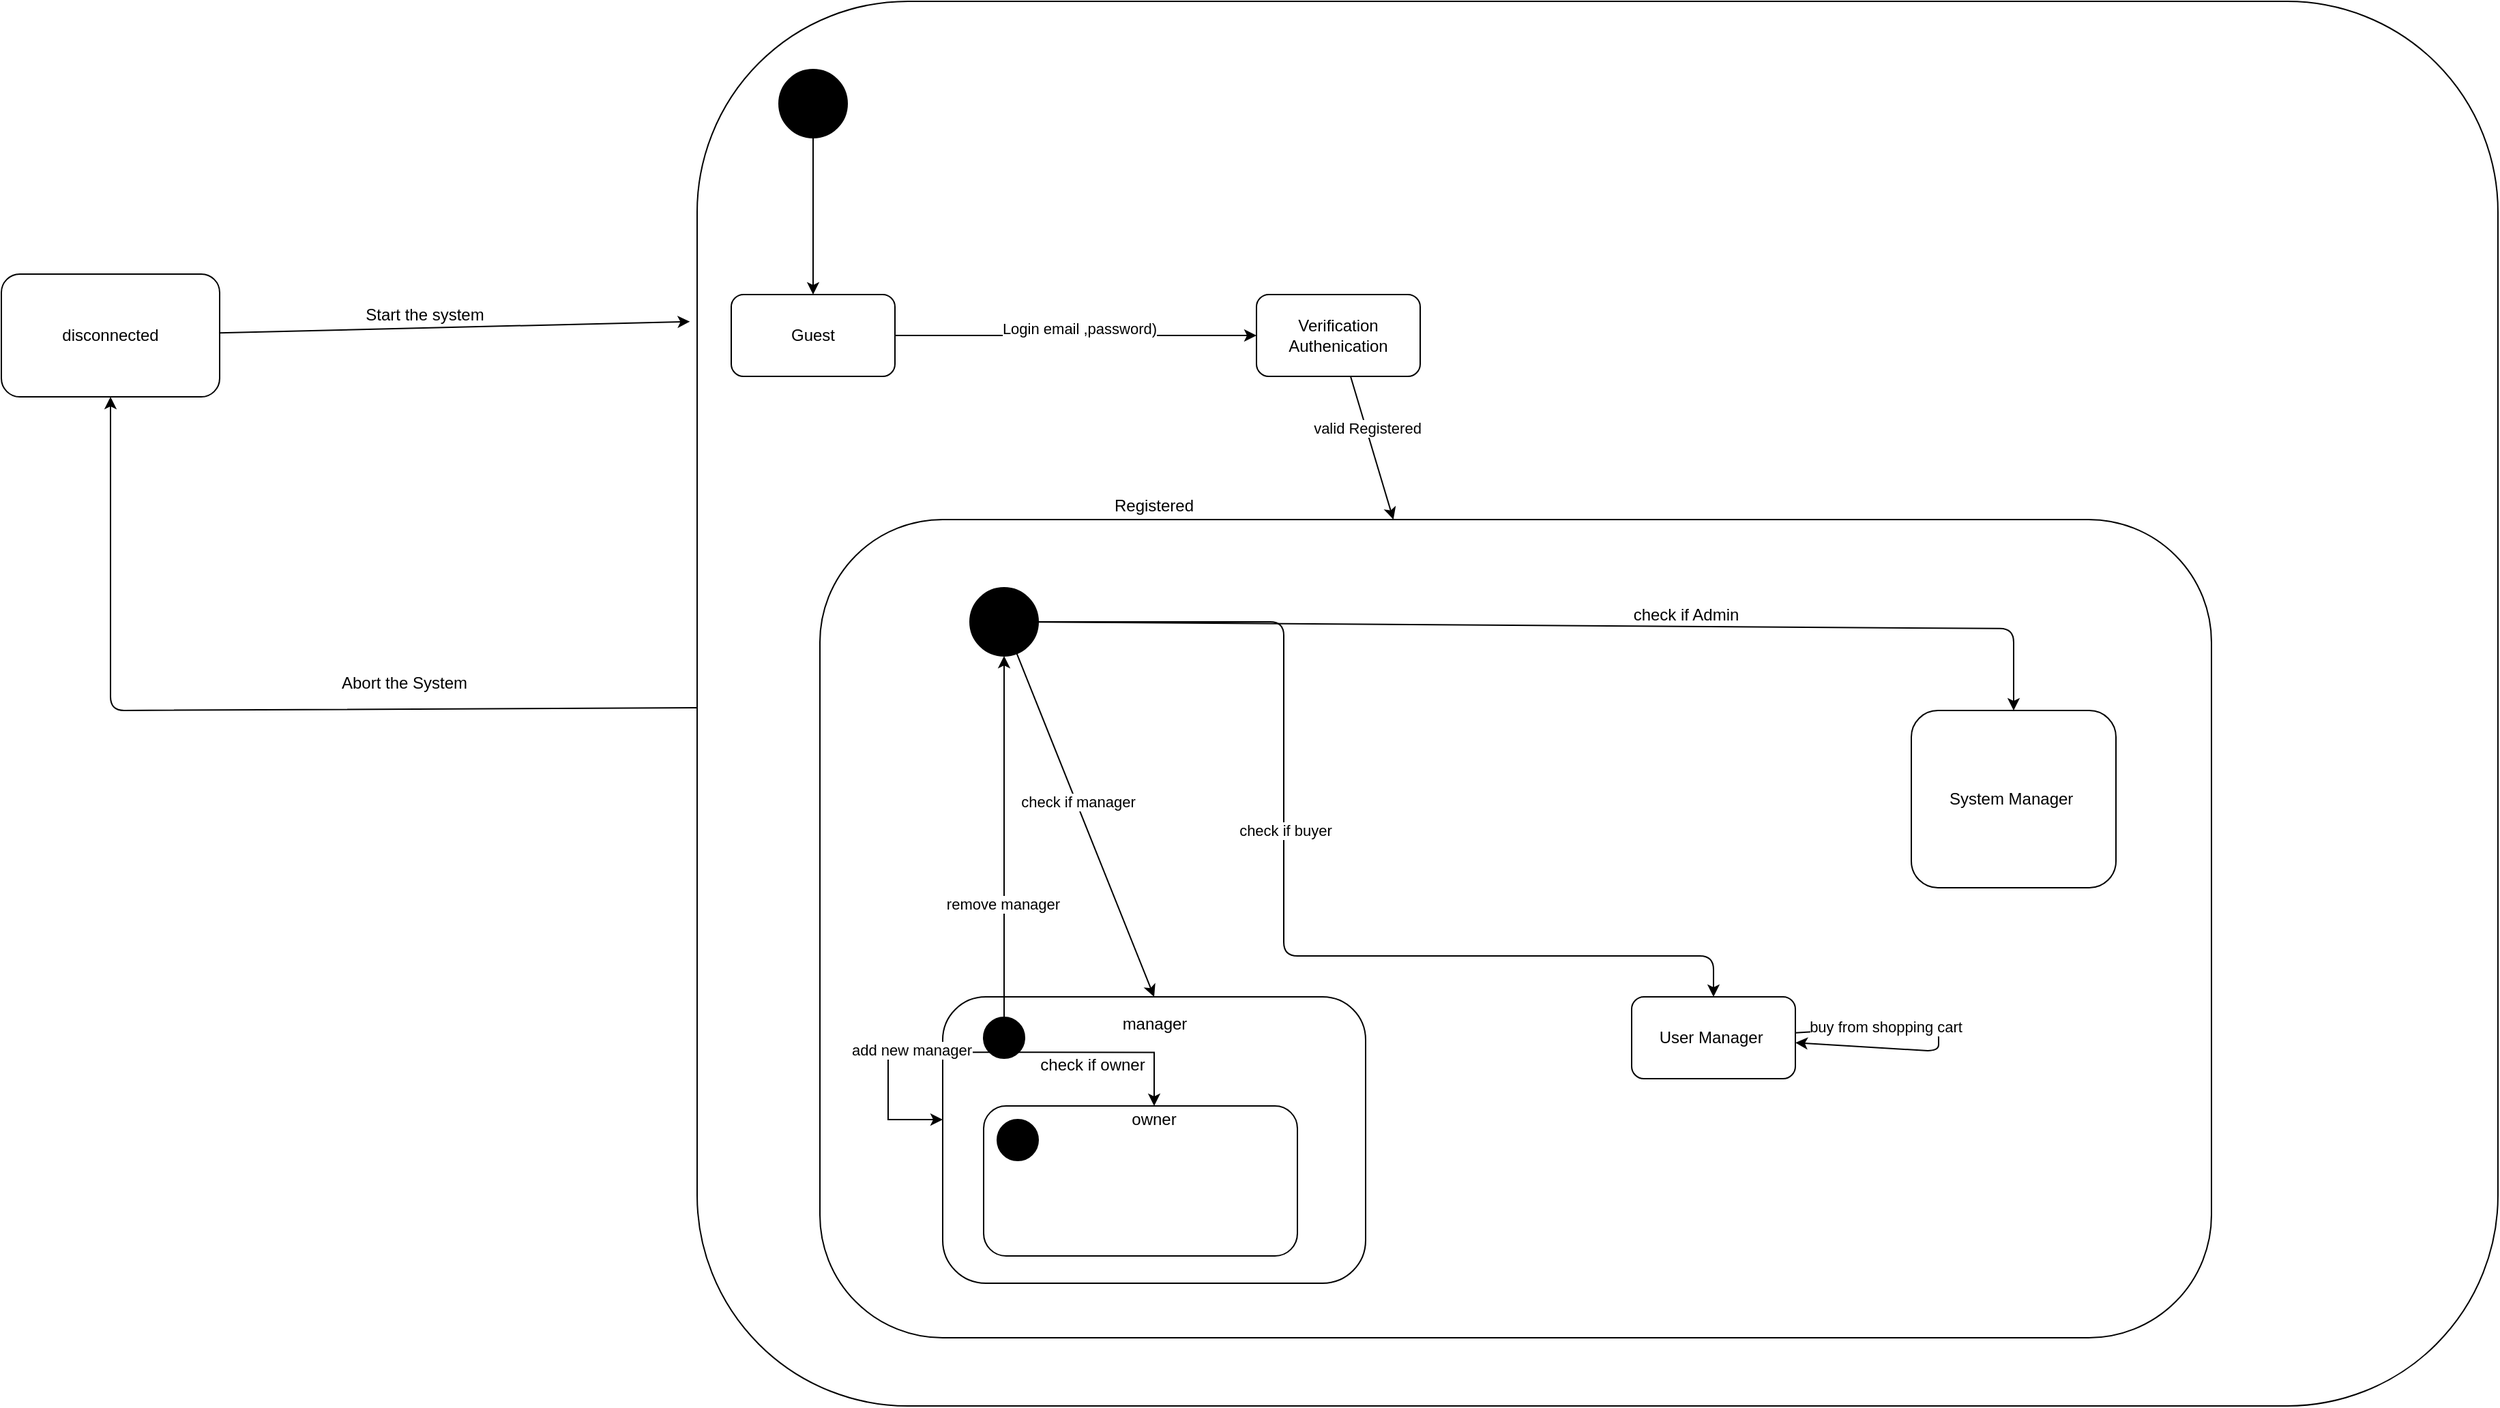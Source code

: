 <mxfile version="14.5.1" type="device"><diagram id="u77bH-BzsMXWx-EunoKc" name="Page-1"><mxGraphModel dx="1826" dy="867" grid="1" gridSize="10" guides="1" tooltips="1" connect="1" arrows="1" fold="1" page="1" pageScale="1" pageWidth="850" pageHeight="1100" math="0" shadow="0"><root><mxCell id="0"/><mxCell id="1" parent="0"/><mxCell id="X8vW9GMA5fH9CIi494bS-3" value="" style="rounded=1;whiteSpace=wrap;html=1;fillColor=#FFFFFF;" vertex="1" parent="1"><mxGeometry x="530" y="50" width="1320" height="1030" as="geometry"/></mxCell><mxCell id="X8vW9GMA5fH9CIi494bS-4" value="" style="endArrow=classic;html=1;entryX=-0.004;entryY=0.228;entryDx=0;entryDy=0;entryPerimeter=0;" edge="1" parent="1" source="X8vW9GMA5fH9CIi494bS-2" target="X8vW9GMA5fH9CIi494bS-3"><mxGeometry width="50" height="50" relative="1" as="geometry"><mxPoint x="540" y="730" as="sourcePoint"/><mxPoint x="590" y="680" as="targetPoint"/></mxGeometry></mxCell><mxCell id="X8vW9GMA5fH9CIi494bS-7" value="" style="endArrow=classic;html=1;" edge="1" parent="1" source="X8vW9GMA5fH9CIi494bS-3" target="X8vW9GMA5fH9CIi494bS-2"><mxGeometry width="50" height="50" relative="1" as="geometry"><mxPoint x="410" y="630" as="sourcePoint"/><mxPoint x="320" y="460" as="targetPoint"/><Array as="points"><mxPoint x="100" y="570"/></Array></mxGeometry></mxCell><mxCell id="X8vW9GMA5fH9CIi494bS-21" value="" style="rounded=1;whiteSpace=wrap;html=1;fillColor=#FFFFFF;" vertex="1" parent="1"><mxGeometry x="620" y="430" width="1020" height="600" as="geometry"/></mxCell><mxCell id="X8vW9GMA5fH9CIi494bS-23" value="" style="shape=mxgraph.bpmn.shape;html=1;verticalLabelPosition=bottom;labelBackgroundColor=#ffffff;verticalAlign=top;align=center;perimeter=ellipsePerimeter;outlineConnect=0;outline=standard;symbol=general;fillColor=#000000;" vertex="1" parent="1"><mxGeometry x="730" y="480" width="50" height="50" as="geometry"/></mxCell><mxCell id="X8vW9GMA5fH9CIi494bS-24" value="" style="endArrow=classic;html=1;entryX=0.5;entryY=0;entryDx=0;entryDy=0;" edge="1" parent="1" source="X8vW9GMA5fH9CIi494bS-23" target="X8vW9GMA5fH9CIi494bS-28"><mxGeometry width="50" height="50" relative="1" as="geometry"><mxPoint x="990" y="550" as="sourcePoint"/><mxPoint x="1040" y="500" as="targetPoint"/><Array as="points"><mxPoint x="1495" y="510"/></Array></mxGeometry></mxCell><mxCell id="X8vW9GMA5fH9CIi494bS-25" value="Registered" style="text;html=1;strokeColor=none;fillColor=none;align=center;verticalAlign=middle;whiteSpace=wrap;rounded=0;" vertex="1" parent="1"><mxGeometry x="845" y="410" width="40" height="20" as="geometry"/></mxCell><mxCell id="X8vW9GMA5fH9CIi494bS-26" value="" style="rounded=1;whiteSpace=wrap;html=1;fillColor=#FFFFFF;" vertex="1" parent="1"><mxGeometry x="710" y="780" width="310" height="210" as="geometry"/></mxCell><mxCell id="X8vW9GMA5fH9CIi494bS-28" value="System Manager&amp;nbsp;" style="rounded=1;whiteSpace=wrap;html=1;fillColor=#FFFFFF;" vertex="1" parent="1"><mxGeometry x="1420" y="570" width="150" height="130" as="geometry"/></mxCell><mxCell id="X8vW9GMA5fH9CIi494bS-29" value="check if Admin" style="text;html=1;strokeColor=none;fillColor=none;align=center;verticalAlign=middle;whiteSpace=wrap;rounded=0;" vertex="1" parent="1"><mxGeometry x="1200" y="490" width="110" height="20" as="geometry"/></mxCell><mxCell id="X8vW9GMA5fH9CIi494bS-30" value="" style="endArrow=classic;html=1;entryX=0.5;entryY=0;entryDx=0;entryDy=0;" edge="1" parent="1" source="X8vW9GMA5fH9CIi494bS-23" target="X8vW9GMA5fH9CIi494bS-26"><mxGeometry width="50" height="50" relative="1" as="geometry"><mxPoint x="770.0" y="515" as="sourcePoint"/><mxPoint x="1225" y="580" as="targetPoint"/><Array as="points"/></mxGeometry></mxCell><mxCell id="X8vW9GMA5fH9CIi494bS-31" value="check if manager" style="edgeLabel;html=1;align=center;verticalAlign=middle;resizable=0;points=[];" vertex="1" connectable="0" parent="X8vW9GMA5fH9CIi494bS-30"><mxGeometry x="-0.135" y="1" relative="1" as="geometry"><mxPoint as="offset"/></mxGeometry></mxCell><mxCell id="X8vW9GMA5fH9CIi494bS-32" value="" style="endArrow=classic;html=1;entryX=0.5;entryY=0;entryDx=0;entryDy=0;" edge="1" parent="1" source="X8vW9GMA5fH9CIi494bS-23" target="X8vW9GMA5fH9CIi494bS-27"><mxGeometry width="50" height="50" relative="1" as="geometry"><mxPoint x="755.752" y="537.57" as="sourcePoint"/><mxPoint x="875.738" y="790" as="targetPoint"/><Array as="points"><mxPoint x="960" y="505"/><mxPoint x="960" y="750"/><mxPoint x="1275" y="750"/></Array></mxGeometry></mxCell><mxCell id="X8vW9GMA5fH9CIi494bS-33" value="check if buyer" style="edgeLabel;html=1;align=center;verticalAlign=middle;resizable=0;points=[];" vertex="1" connectable="0" parent="X8vW9GMA5fH9CIi494bS-32"><mxGeometry x="-0.135" y="1" relative="1" as="geometry"><mxPoint as="offset"/></mxGeometry></mxCell><mxCell id="X8vW9GMA5fH9CIi494bS-39" value="" style="edgeStyle=orthogonalEdgeStyle;rounded=0;orthogonalLoop=1;jettySize=auto;html=1;exitX=0.855;exitY=0.855;exitDx=0;exitDy=0;exitPerimeter=0;" edge="1" parent="1" source="X8vW9GMA5fH9CIi494bS-38" target="X8vW9GMA5fH9CIi494bS-37"><mxGeometry relative="1" as="geometry"/></mxCell><mxCell id="X8vW9GMA5fH9CIi494bS-36" value="manager" style="text;html=1;strokeColor=none;fillColor=none;align=center;verticalAlign=middle;whiteSpace=wrap;rounded=0;" vertex="1" parent="1"><mxGeometry x="817.5" y="790" width="95" height="20" as="geometry"/></mxCell><mxCell id="X8vW9GMA5fH9CIi494bS-38" value="" style="shape=mxgraph.bpmn.shape;html=1;verticalLabelPosition=bottom;labelBackgroundColor=#ffffff;verticalAlign=top;align=center;perimeter=ellipsePerimeter;outlineConnect=0;outline=standard;symbol=general;fillColor=#000000;" vertex="1" parent="1"><mxGeometry x="740" y="795" width="30" height="30" as="geometry"/></mxCell><mxCell id="X8vW9GMA5fH9CIi494bS-40" value="check if owner" style="text;html=1;strokeColor=none;fillColor=none;align=center;verticalAlign=middle;whiteSpace=wrap;rounded=0;" vertex="1" parent="1"><mxGeometry x="780" y="820" width="80" height="20" as="geometry"/></mxCell><mxCell id="X8vW9GMA5fH9CIi494bS-41" value="" style="edgeStyle=orthogonalEdgeStyle;rounded=0;orthogonalLoop=1;jettySize=auto;html=1;exitX=0.855;exitY=0.855;exitDx=0;exitDy=0;exitPerimeter=0;" edge="1" parent="1" source="X8vW9GMA5fH9CIi494bS-38" target="X8vW9GMA5fH9CIi494bS-23"><mxGeometry relative="1" as="geometry"><mxPoint x="775.65" y="830.65" as="sourcePoint"/><mxPoint x="875.0" y="870" as="targetPoint"/><Array as="points"><mxPoint x="766" y="810"/><mxPoint x="755" y="810"/></Array></mxGeometry></mxCell><mxCell id="X8vW9GMA5fH9CIi494bS-42" value="remove manager" style="edgeLabel;html=1;align=center;verticalAlign=middle;resizable=0;points=[];" vertex="1" connectable="0" parent="X8vW9GMA5fH9CIi494bS-41"><mxGeometry x="-0.202" y="1" relative="1" as="geometry"><mxPoint as="offset"/></mxGeometry></mxCell><mxCell id="X8vW9GMA5fH9CIi494bS-43" value="" style="edgeStyle=orthogonalEdgeStyle;rounded=0;orthogonalLoop=1;jettySize=auto;html=1;exitX=0.145;exitY=0.855;exitDx=0;exitDy=0;exitPerimeter=0;" edge="1" parent="1" source="X8vW9GMA5fH9CIi494bS-38" target="X8vW9GMA5fH9CIi494bS-26"><mxGeometry relative="1" as="geometry"><mxPoint x="775.65" y="830.65" as="sourcePoint"/><mxPoint x="875.0" y="870" as="targetPoint"/><Array as="points"><mxPoint x="670" y="821"/><mxPoint x="670" y="870"/></Array></mxGeometry></mxCell><mxCell id="X8vW9GMA5fH9CIi494bS-44" value="add new manager" style="edgeLabel;html=1;align=center;verticalAlign=middle;resizable=0;points=[];" vertex="1" connectable="0" parent="X8vW9GMA5fH9CIi494bS-43"><mxGeometry x="-0.296" y="-2" relative="1" as="geometry"><mxPoint as="offset"/></mxGeometry></mxCell><mxCell id="X8vW9GMA5fH9CIi494bS-46" value="" style="group" vertex="1" connectable="0" parent="1"><mxGeometry x="555" y="100" width="505" height="225" as="geometry"/></mxCell><mxCell id="X8vW9GMA5fH9CIi494bS-10" value="" style="shape=mxgraph.bpmn.shape;html=1;verticalLabelPosition=bottom;labelBackgroundColor=#ffffff;verticalAlign=top;align=center;perimeter=ellipsePerimeter;outlineConnect=0;outline=standard;symbol=general;fillColor=#000000;" vertex="1" parent="X8vW9GMA5fH9CIi494bS-46"><mxGeometry x="35" width="50" height="50" as="geometry"/></mxCell><mxCell id="X8vW9GMA5fH9CIi494bS-12" value="Guest" style="rounded=1;whiteSpace=wrap;html=1;fillColor=#FFFFFF;" vertex="1" parent="X8vW9GMA5fH9CIi494bS-46"><mxGeometry y="165" width="120" height="60" as="geometry"/></mxCell><mxCell id="X8vW9GMA5fH9CIi494bS-15" value="" style="endArrow=classic;html=1;" edge="1" parent="X8vW9GMA5fH9CIi494bS-46" source="X8vW9GMA5fH9CIi494bS-10" target="X8vW9GMA5fH9CIi494bS-12"><mxGeometry width="50" height="50" relative="1" as="geometry"><mxPoint x="125" y="60" as="sourcePoint"/><mxPoint x="175" y="10" as="targetPoint"/></mxGeometry></mxCell><mxCell id="X8vW9GMA5fH9CIi494bS-16" value="" style="endArrow=classic;html=1;exitX=1;exitY=0.5;exitDx=0;exitDy=0;" edge="1" parent="X8vW9GMA5fH9CIi494bS-46" source="X8vW9GMA5fH9CIi494bS-12" target="X8vW9GMA5fH9CIi494bS-17"><mxGeometry width="50" height="50" relative="1" as="geometry"><mxPoint x="70.0" y="60" as="sourcePoint"/><mxPoint x="70.0" y="175" as="targetPoint"/></mxGeometry></mxCell><mxCell id="X8vW9GMA5fH9CIi494bS-18" value="Login email ,password)" style="edgeLabel;html=1;align=center;verticalAlign=middle;resizable=0;points=[];" vertex="1" connectable="0" parent="X8vW9GMA5fH9CIi494bS-16"><mxGeometry x="-0.247" relative="1" as="geometry"><mxPoint x="35" y="-5" as="offset"/></mxGeometry></mxCell><mxCell id="X8vW9GMA5fH9CIi494bS-17" value="Verification&lt;br&gt;Authenication" style="rounded=1;whiteSpace=wrap;html=1;fillColor=#FFFFFF;" vertex="1" parent="X8vW9GMA5fH9CIi494bS-46"><mxGeometry x="385" y="165" width="120" height="60" as="geometry"/></mxCell><mxCell id="X8vW9GMA5fH9CIi494bS-19" value="" style="endArrow=classic;html=1;" edge="1" parent="X8vW9GMA5fH9CIi494bS-46" source="X8vW9GMA5fH9CIi494bS-17" target="X8vW9GMA5fH9CIi494bS-21"><mxGeometry width="50" height="50" relative="1" as="geometry"><mxPoint x="130.0" y="205" as="sourcePoint"/><mxPoint x="395.0" y="205" as="targetPoint"/></mxGeometry></mxCell><mxCell id="X8vW9GMA5fH9CIi494bS-22" value="valid Registered" style="edgeLabel;html=1;align=center;verticalAlign=middle;resizable=0;points=[];" vertex="1" connectable="0" parent="X8vW9GMA5fH9CIi494bS-19"><mxGeometry x="-0.276" relative="1" as="geometry"><mxPoint as="offset"/></mxGeometry></mxCell><mxCell id="X8vW9GMA5fH9CIi494bS-34" value="" style="rounded=1;whiteSpace=wrap;html=1;fillColor=#FFFFFF;" vertex="1" parent="1"><mxGeometry x="740" y="860" width="230" height="110" as="geometry"/></mxCell><mxCell id="X8vW9GMA5fH9CIi494bS-27" value="User Manager&amp;nbsp;" style="rounded=1;whiteSpace=wrap;html=1;fillColor=#FFFFFF;" vertex="1" parent="1"><mxGeometry x="1215" y="780" width="120" height="60" as="geometry"/></mxCell><mxCell id="X8vW9GMA5fH9CIi494bS-35" value="" style="shape=mxgraph.bpmn.shape;html=1;verticalLabelPosition=bottom;labelBackgroundColor=#ffffff;verticalAlign=top;align=center;perimeter=ellipsePerimeter;outlineConnect=0;outline=standard;symbol=general;fillColor=#000000;" vertex="1" parent="1"><mxGeometry x="750" y="870" width="30" height="30" as="geometry"/></mxCell><mxCell id="X8vW9GMA5fH9CIi494bS-37" value="owner" style="text;html=1;strokeColor=none;fillColor=none;align=center;verticalAlign=middle;whiteSpace=wrap;rounded=0;" vertex="1" parent="1"><mxGeometry x="845" y="860" width="40" height="20" as="geometry"/></mxCell><mxCell id="X8vW9GMA5fH9CIi494bS-2" value="disconnected" style="rounded=1;whiteSpace=wrap;html=1;" vertex="1" parent="1"><mxGeometry x="20" y="250" width="160" height="90" as="geometry"/></mxCell><mxCell id="X8vW9GMA5fH9CIi494bS-6" value="Start the system" style="text;html=1;align=center;verticalAlign=middle;resizable=0;points=[];autosize=1;" vertex="1" parent="1"><mxGeometry x="280" y="270" width="100" height="20" as="geometry"/></mxCell><mxCell id="X8vW9GMA5fH9CIi494bS-8" value="Abort the System" style="text;html=1;align=center;verticalAlign=middle;resizable=0;points=[];autosize=1;" vertex="1" parent="1"><mxGeometry x="260" y="540" width="110" height="20" as="geometry"/></mxCell><mxCell id="X8vW9GMA5fH9CIi494bS-50" value="" style="endArrow=classic;html=1;" edge="1" parent="1" source="X8vW9GMA5fH9CIi494bS-27" target="X8vW9GMA5fH9CIi494bS-27"><mxGeometry width="50" height="50" relative="1" as="geometry"><mxPoint x="730" y="710" as="sourcePoint"/><mxPoint x="780" y="660" as="targetPoint"/><Array as="points"><mxPoint x="1440" y="810"/></Array></mxGeometry></mxCell><mxCell id="X8vW9GMA5fH9CIi494bS-51" value="buy from shopping cart" style="edgeLabel;html=1;align=center;verticalAlign=middle;resizable=0;points=[];" vertex="1" connectable="0" parent="X8vW9GMA5fH9CIi494bS-50"><mxGeometry x="-0.436" y="1" relative="1" as="geometry"><mxPoint x="1" as="offset"/></mxGeometry></mxCell></root></mxGraphModel></diagram></mxfile>